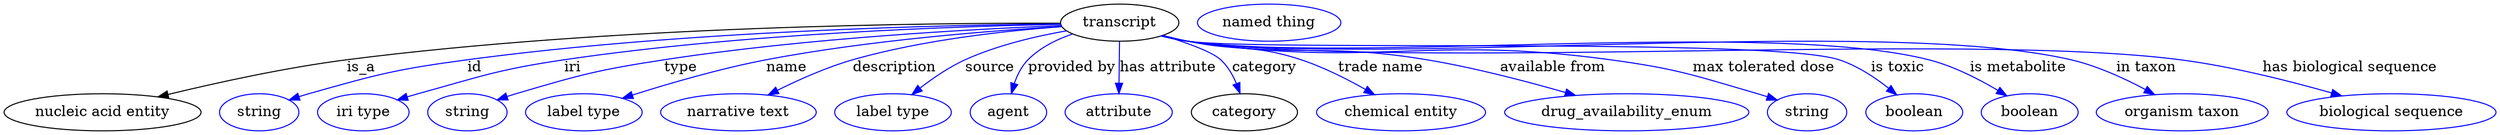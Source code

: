 digraph {
	graph [bb="0,0,2413.9,123"];
	node [label="\N"];
	transcript	[height=0.5,
		label=transcript,
		pos="1082.5,105",
		width=1.5887];
	"nucleic acid entity"	[height=0.5,
		pos="95.542,18",
		width=2.6539];
	transcript -> "nucleic acid entity"	[label=is_a,
		lp="349.54,61.5",
		pos="e,149.93,32.907 1025.1,104.4 899.51,104.6 591.21,101.41 335.54,69 275.43,61.379 207.95,46.77 159.89,35.302"];
	id	[color=blue,
		height=0.5,
		label=string,
		pos="247.54,18",
		width=1.0652];
	transcript -> id	[color=blue,
		label=id,
		lp="462.54,61.5",
		pos="e,276.53,29.984 1025.2,103.62 914.61,102.28 664.19,96.19 455.54,69 383.54,59.618 365.48,55.499 295.54,36 292.43,35.133 289.24,34.168 \
286.04,33.151",
		style=solid];
	iri	[color=blue,
		height=0.5,
		label="iri type",
		pos="348.54,18",
		width=1.2277];
	transcript -> iri	[color=blue,
		label=iri,
		lp="551.54,61.5",
		pos="e,381.93,29.82 1025.6,103.38 926.87,101.63 717.92,94.887 543.54,69 490.43,61.116 430.84,44.688 391.67,32.81",
		style=solid];
	type	[color=blue,
		height=0.5,
		label=string,
		pos="449.54,18",
		width=1.0652];
	transcript -> type	[color=blue,
		label=type,
		lp="656.54,61.5",
		pos="e,478.19,29.989 1025.7,102.16 941.28,98.821 777.88,90.058 640.54,69 575.64,59.049 559.53,54.534 496.54,36 493.64,35.146 490.65,34.209 \
487.66,33.227",
		style=solid];
	name	[color=blue,
		height=0.5,
		label="label type",
		pos="562.54,18",
		width=1.5707];
	transcript -> name	[color=blue,
		label=name,
		lp="759.54,61.5",
		pos="e,600.07,31.655 1026.6,101.28 958.3,97.273 839.64,88.096 739.54,69 694.82,60.468 645,45.928 609.64,34.72",
		style=solid];
	description	[color=blue,
		height=0.5,
		label="narrative text",
		pos="712.54,18",
		width=2.0943];
	transcript -> description	[color=blue,
		label=description,
		lp="864.04,61.5",
		pos="e,741.35,34.764 1026.5,101.1 973.4,97.27 891.81,88.54 823.54,69 798.34,61.788 771.51,49.83 750.54,39.417",
		style=solid];
	source	[color=blue,
		height=0.5,
		label="label type",
		pos="862.54,18",
		width=1.5707];
	transcript -> source	[color=blue,
		label=source,
		lp="956.54,61.5",
		pos="e,880.9,35.187 1030.9,97.079 1001.2,91.855 963.73,83.105 932.54,69 917.06,61.999 901.52,51.348 889.02,41.673",
		style=solid];
	"provided by"	[color=blue,
		height=0.5,
		label=agent,
		pos="974.54,18",
		width=1.0291];
	transcript -> "provided by"	[color=blue,
		label="provided by",
		lp="1036,61.5",
		pos="e,977.41,36.214 1036.7,94.003 1021.3,88.731 1005.2,80.808 993.54,69 987.32,62.709 983.1,54.176 980.25,45.94",
		style=solid];
	"has attribute"	[color=blue,
		height=0.5,
		label=attribute,
		pos="1081.5,18",
		width=1.4443];
	transcript -> "has attribute"	[color=blue,
		label="has attribute",
		lp="1129.5,61.5",
		pos="e,1081.7,36.175 1082.3,86.799 1082.2,75.163 1082,59.548 1081.9,46.237",
		style=solid];
	category	[height=0.5,
		pos="1202.5,18",
		width=1.4263];
	transcript -> category	[color=blue,
		label=category,
		lp="1223,61.5",
		pos="e,1198.7,36.344 1124.4,92.646 1147,85.834 1172,76.971 1180.5,69 1187.2,62.776 1192,54.158 1195.3,45.829",
		style=solid];
	"trade name"	[color=blue,
		height=0.5,
		label="chemical entity",
		pos="1353.5,18",
		width=2.2748];
	transcript -> "trade name"	[color=blue,
		label="trade name",
		lp="1335.5,61.5",
		pos="e,1328.3,35.15 1124.3,92.639 1132.3,90.63 1140.7,88.655 1148.5,87 1197,76.811 1211.6,84.74 1258.5,69 1279.8,61.89 1302,50.45 1319.6,\
40.306",
		style=solid];
	"available from"	[color=blue,
		height=0.5,
		label=drug_availability_enum,
		pos="1571.5,18",
		width=3.2858];
	transcript -> "available from"	[color=blue,
		label="available from",
		lp="1501,61.5",
		pos="e,1522.6,34.397 1123.5,92.27 1131.7,90.245 1140.4,88.359 1148.5,87 1250.6,70.037 1278.6,86.164 1380.5,69 1425.5,61.428 1475.4,48.213 \
1512.9,37.27",
		style=solid];
	"max tolerated dose"	[color=blue,
		height=0.5,
		label=string,
		pos="1746.5,18",
		width=1.0652];
	transcript -> "max tolerated dose"	[color=blue,
		label="max tolerated dose",
		lp="1704.5,61.5",
		pos="e,1717.5,29.866 1123.1,92.14 1131.5,90.099 1140.2,88.24 1148.5,87 1328.1,60.218 1376.7,93.648 1556.5,69 1620.7,60.201 1636.4,54.177 \
1698.5,36 1701.6,35.095 1704.8,34.102 1708,33.065",
		style=solid];
	"is toxic"	[color=blue,
		height=0.5,
		label=boolean,
		pos="1849.5,18",
		width=1.2999];
	transcript -> "is toxic"	[color=blue,
		label="is toxic",
		lp="1833.5,61.5",
		pos="e,1832.8,34.916 1122.7,92.125 1131.2,90.058 1140.1,88.192 1148.5,87 1217.8,77.219 1711.1,90.848 1777.5,69 1794.9,63.305 1811.7,51.995 \
1824.8,41.57",
		style=solid];
	"is metabolite"	[color=blue,
		height=0.5,
		label=boolean,
		pos="1961.5,18",
		width=1.2999];
	transcript -> "is metabolite"	[color=blue,
		label="is metabolite",
		lp="1950.5,61.5",
		pos="e,1939.3,33.994 1122.7,92.102 1131.2,90.037 1140.1,88.177 1148.5,87 1306,65.036 1709.5,108.09 1863.5,69 1887.4,62.945 1912.1,50.31 \
1930.7,39.257",
		style=solid];
	"in taxon"	[color=blue,
		height=0.5,
		label="organism taxon",
		pos="2109.5,18",
		width=2.3109];
	transcript -> "in taxon"	[color=blue,
		label="in taxon",
		lp="2074.5,61.5",
		pos="e,2082.7,35.24 1122.7,92.076 1131.2,90.012 1140.1,88.16 1148.5,87 1336.4,61.182 1816.8,111.73 2001.5,69 2026.9,63.144 2053.4,50.978 \
2073.8,40.113",
		style=solid];
	"has biological sequence"	[color=blue,
		height=0.5,
		label="biological sequence",
		pos="2312.5,18",
		width=2.8164];
	transcript -> "has biological sequence"	[color=blue,
		label="has biological sequence",
		lp="2272,61.5",
		pos="e,2264.2,33.982 1122.7,92.06 1131.2,89.998 1140.1,88.15 1148.5,87 1359.7,58.221 1896.2,96.42 2107.5,69 2157.9,62.47 2213.8,48.358 \
2254.5,36.787",
		style=solid];
	"named thing_category"	[color=blue,
		height=0.5,
		label="named thing",
		pos="1227.5,105",
		width=1.9318];
}
